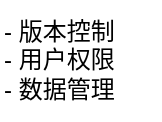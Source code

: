 <mxfile version="20.8.13" type="github">
  <diagram name="第 1 页" id="fBLBZeewMcvNFkQFJLEn">
    <mxGraphModel dx="1434" dy="782" grid="1" gridSize="10" guides="1" tooltips="1" connect="1" arrows="1" fold="1" page="1" pageScale="1" pageWidth="827" pageHeight="1169" math="0" shadow="0">
      <root>
        <mxCell id="0" />
        <mxCell id="1" parent="0" />
        <mxCell id="ZNIe-A7qrVrE8Q_3lxjF-3" value="&lt;div align=&quot;left&quot;&gt;- 版本控制&lt;/div&gt;&lt;div align=&quot;left&quot;&gt;- 用户权限&lt;/div&gt;&lt;div align=&quot;left&quot;&gt;- 数据管理&lt;/div&gt;" style="text;html=1;align=left;verticalAlign=middle;resizable=0;points=[];autosize=1;strokeColor=none;fillColor=none;" vertex="1" parent="1">
          <mxGeometry x="40" y="40" width="80" height="60" as="geometry" />
        </mxCell>
      </root>
    </mxGraphModel>
  </diagram>
</mxfile>
